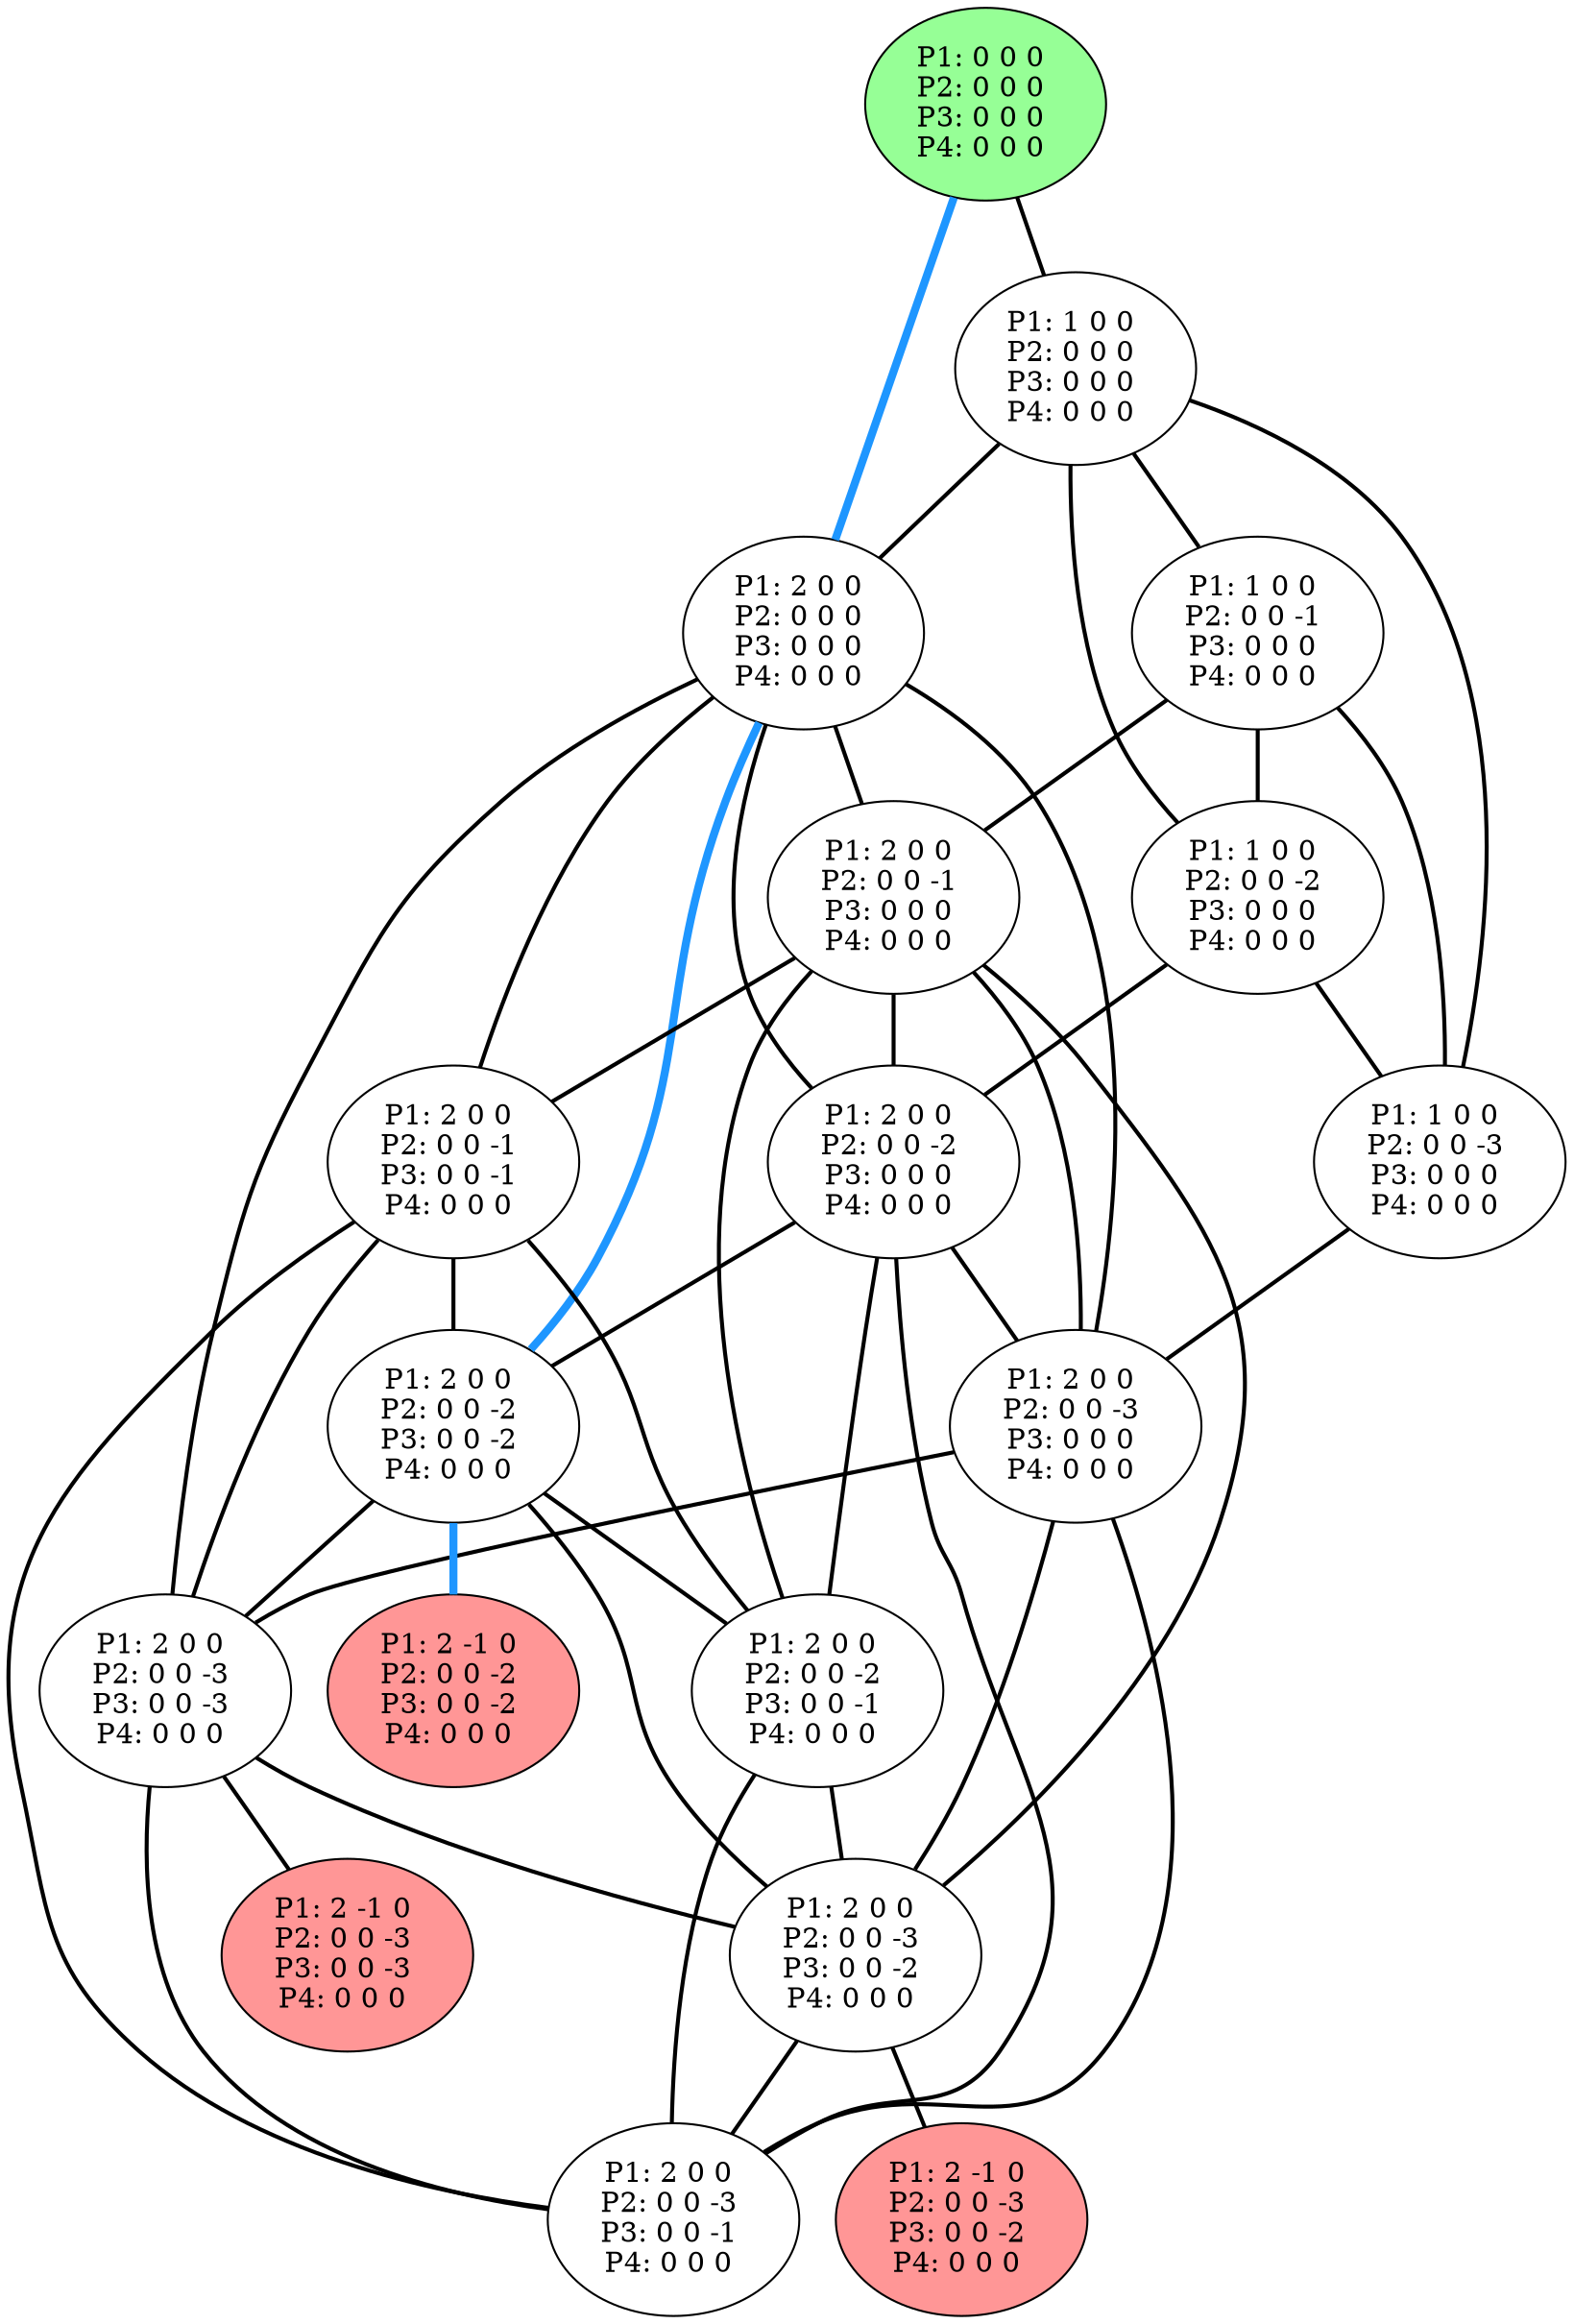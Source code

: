 graph G {
color = "black"
0 [label = "P1: 0 0 0 
P2: 0 0 0 
P3: 0 0 0 
P4: 0 0 0 
",  style="filled", fillcolor = "#96FF96"];
1 [label = "P1: 1 0 0 
P2: 0 0 0 
P3: 0 0 0 
P4: 0 0 0 
"];
2 [label = "P1: 2 0 0 
P2: 0 0 0 
P3: 0 0 0 
P4: 0 0 0 
"];
3 [label = "P1: 1 0 0 
P2: 0 0 -1 
P3: 0 0 0 
P4: 0 0 0 
"];
4 [label = "P1: 1 0 0 
P2: 0 0 -2 
P3: 0 0 0 
P4: 0 0 0 
"];
5 [label = "P1: 1 0 0 
P2: 0 0 -3 
P3: 0 0 0 
P4: 0 0 0 
"];
6 [label = "P1: 2 0 0 
P2: 0 0 -1 
P3: 0 0 0 
P4: 0 0 0 
"];
7 [label = "P1: 2 0 0 
P2: 0 0 -2 
P3: 0 0 0 
P4: 0 0 0 
"];
8 [label = "P1: 2 0 0 
P2: 0 0 -3 
P3: 0 0 0 
P4: 0 0 0 
"];
9 [label = "P1: 2 0 0 
P2: 0 0 -1 
P3: 0 0 -1 
P4: 0 0 0 
"];
10 [label = "P1: 2 0 0 
P2: 0 0 -2 
P3: 0 0 -2 
P4: 0 0 0 
"];
11 [label = "P1: 2 0 0 
P2: 0 0 -3 
P3: 0 0 -3 
P4: 0 0 0 
"];
12 [label = "P1: 2 0 0 
P2: 0 0 -2 
P3: 0 0 -1 
P4: 0 0 0 
"];
13 [label = "P1: 2 0 0 
P2: 0 0 -3 
P3: 0 0 -2 
P4: 0 0 0 
"];
14 [label = "P1: 2 0 0 
P2: 0 0 -3 
P3: 0 0 -1 
P4: 0 0 0 
"];
15 [label = "P1: 2 -1 0 
P2: 0 0 -2 
P3: 0 0 -2 
P4: 0 0 0 
",  style="filled", fillcolor = "#FF9696"];
16 [label = "P1: 2 -1 0 
P2: 0 0 -3 
P3: 0 0 -3 
P4: 0 0 0 
",  style="filled", fillcolor = "#FF9696"];
17 [label = "P1: 2 -1 0 
P2: 0 0 -3 
P3: 0 0 -2 
P4: 0 0 0 
",  style="filled", fillcolor = "#FF9696"];
edge [style=bold];
0 -- 1 [color=black];
0 -- 2 [color="#1E96FF", penwidth=4.0];

1 -- 2 [color=black];
1 -- 3 [color=black];
1 -- 4 [color=black];
1 -- 5 [color=black];

2 -- 6 [color=black];
2 -- 7 [color=black];
2 -- 8 [color=black];
2 -- 9 [color=black];
2 -- 10 [color="#1E96FF", penwidth=4.0];
2 -- 11 [color=black];

3 -- 6 [color=black];
3 -- 4 [color=black];
3 -- 5 [color=black];

4 -- 7 [color=black];
4 -- 5 [color=black];

5 -- 8 [color=black];

6 -- 7 [color=black];
6 -- 8 [color=black];
6 -- 9 [color=black];
6 -- 12 [color=black];
6 -- 13 [color=black];

7 -- 8 [color=black];
7 -- 12 [color=black];
7 -- 10 [color=black];
7 -- 14 [color=black];

8 -- 14 [color=black];
8 -- 13 [color=black];
8 -- 11 [color=black];

9 -- 12 [color=black];
9 -- 14 [color=black];
9 -- 10 [color=black];
9 -- 11 [color=black];

10 -- 15 [color="#1E96FF", penwidth=4.0];
10 -- 13 [color=black];
10 -- 12 [color=black];
10 -- 11 [color=black];

11 -- 16 [color=black];
11 -- 13 [color=black];
11 -- 14 [color=black];

12 -- 14 [color=black];
12 -- 13 [color=black];

13 -- 17 [color=black];
13 -- 14 [color=black];





}
